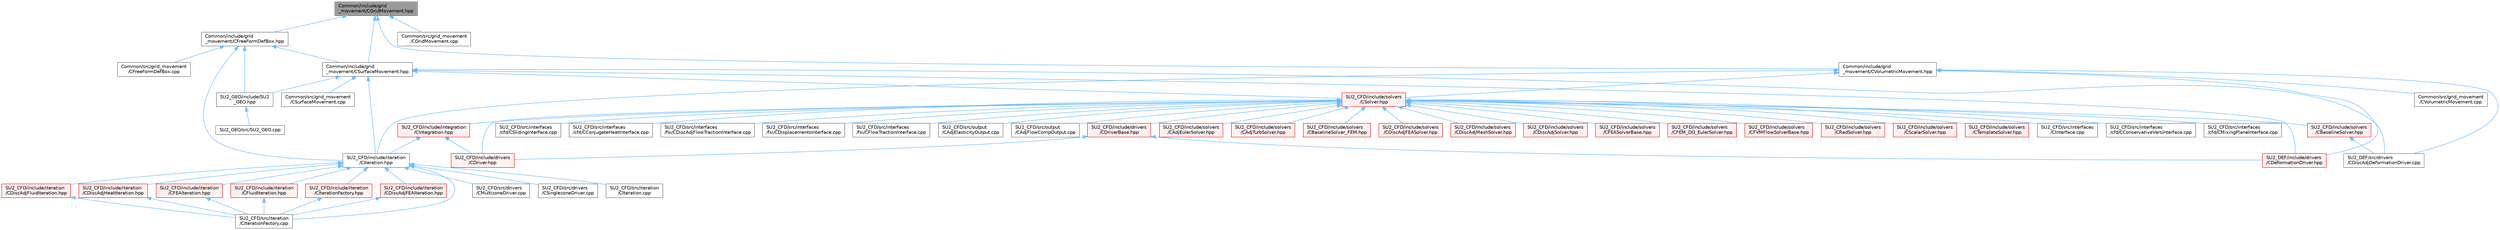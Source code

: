 digraph "Common/include/grid_movement/CGridMovement.hpp"
{
 // LATEX_PDF_SIZE
  bgcolor="transparent";
  edge [fontname=Helvetica,fontsize=10,labelfontname=Helvetica,labelfontsize=10];
  node [fontname=Helvetica,fontsize=10,shape=box,height=0.2,width=0.4];
  Node1 [id="Node000001",label="Common/include/grid\l_movement/CGridMovement.hpp",height=0.2,width=0.4,color="gray40", fillcolor="grey60", style="filled", fontcolor="black",tooltip="Headers of the CGridMovement class."];
  Node1 -> Node2 [id="edge1_Node000001_Node000002",dir="back",color="steelblue1",style="solid",tooltip=" "];
  Node2 [id="Node000002",label="Common/include/grid\l_movement/CFreeFormDefBox.hpp",height=0.2,width=0.4,color="grey40", fillcolor="white", style="filled",URL="$CFreeFormDefBox_8hpp.html",tooltip="Headers of the CFreeFormDefBox class."];
  Node2 -> Node3 [id="edge2_Node000002_Node000003",dir="back",color="steelblue1",style="solid",tooltip=" "];
  Node3 [id="Node000003",label="Common/include/grid\l_movement/CSurfaceMovement.hpp",height=0.2,width=0.4,color="grey40", fillcolor="white", style="filled",URL="$CSurfaceMovement_8hpp.html",tooltip="Headers of the CSurfaceMovement class."];
  Node3 -> Node4 [id="edge3_Node000003_Node000004",dir="back",color="steelblue1",style="solid",tooltip=" "];
  Node4 [id="Node000004",label="Common/src/grid_movement\l/CSurfaceMovement.cpp",height=0.2,width=0.4,color="grey40", fillcolor="white", style="filled",URL="$CSurfaceMovement_8cpp.html",tooltip="Subroutines for moving mesh surface elements."];
  Node3 -> Node5 [id="edge4_Node000003_Node000005",dir="back",color="steelblue1",style="solid",tooltip=" "];
  Node5 [id="Node000005",label="SU2_CFD/include/iteration\l/CIteration.hpp",height=0.2,width=0.4,color="grey40", fillcolor="white", style="filled",URL="$CIteration_8hpp.html",tooltip="Headers of the iteration classes used by SU2_CFD. Each CIteration class represents an available physi..."];
  Node5 -> Node6 [id="edge5_Node000005_Node000006",dir="back",color="steelblue1",style="solid",tooltip=" "];
  Node6 [id="Node000006",label="SU2_CFD/include/iteration\l/CDiscAdjFEAIteration.hpp",height=0.2,width=0.4,color="red", fillcolor="#FFF0F0", style="filled",URL="$CDiscAdjFEAIteration_8hpp.html",tooltip=" "];
  Node6 -> Node8 [id="edge6_Node000006_Node000008",dir="back",color="steelblue1",style="solid",tooltip=" "];
  Node8 [id="Node000008",label="SU2_CFD/src/iteration\l/CIterationFactory.cpp",height=0.2,width=0.4,color="grey40", fillcolor="white", style="filled",URL="$CIterationFactory_8cpp.html",tooltip=" "];
  Node5 -> Node9 [id="edge7_Node000005_Node000009",dir="back",color="steelblue1",style="solid",tooltip=" "];
  Node9 [id="Node000009",label="SU2_CFD/include/iteration\l/CDiscAdjFluidIteration.hpp",height=0.2,width=0.4,color="red", fillcolor="#FFF0F0", style="filled",URL="$CDiscAdjFluidIteration_8hpp.html",tooltip="Headers of the iteration classes used by SU2_CFD. Each CIteration class represents an available physi..."];
  Node9 -> Node8 [id="edge8_Node000009_Node000008",dir="back",color="steelblue1",style="solid",tooltip=" "];
  Node5 -> Node11 [id="edge9_Node000005_Node000011",dir="back",color="steelblue1",style="solid",tooltip=" "];
  Node11 [id="Node000011",label="SU2_CFD/include/iteration\l/CDiscAdjHeatIteration.hpp",height=0.2,width=0.4,color="red", fillcolor="#FFF0F0", style="filled",URL="$CDiscAdjHeatIteration_8hpp.html",tooltip="Headers of the iteration classes used by SU2_CFD. Each CIteration class represents an available physi..."];
  Node11 -> Node8 [id="edge10_Node000011_Node000008",dir="back",color="steelblue1",style="solid",tooltip=" "];
  Node5 -> Node13 [id="edge11_Node000005_Node000013",dir="back",color="steelblue1",style="solid",tooltip=" "];
  Node13 [id="Node000013",label="SU2_CFD/include/iteration\l/CFEAIteration.hpp",height=0.2,width=0.4,color="red", fillcolor="#FFF0F0", style="filled",URL="$CFEAIteration_8hpp.html",tooltip="Headers of the iteration classes used by SU2_CFD. Each CIteration class represents an available physi..."];
  Node13 -> Node8 [id="edge12_Node000013_Node000008",dir="back",color="steelblue1",style="solid",tooltip=" "];
  Node5 -> Node15 [id="edge13_Node000005_Node000015",dir="back",color="steelblue1",style="solid",tooltip=" "];
  Node15 [id="Node000015",label="SU2_CFD/include/iteration\l/CFluidIteration.hpp",height=0.2,width=0.4,color="red", fillcolor="#FFF0F0", style="filled",URL="$CFluidIteration_8hpp.html",tooltip=" "];
  Node15 -> Node8 [id="edge14_Node000015_Node000008",dir="back",color="steelblue1",style="solid",tooltip=" "];
  Node5 -> Node26 [id="edge15_Node000005_Node000026",dir="back",color="steelblue1",style="solid",tooltip=" "];
  Node26 [id="Node000026",label="SU2_CFD/include/iteration\l/CIterationFactory.hpp",height=0.2,width=0.4,color="red", fillcolor="#FFF0F0", style="filled",URL="$CIterationFactory_8hpp.html",tooltip="Headers of the iteration classes used by SU2_CFD. Each CIteration class represents an available physi..."];
  Node26 -> Node8 [id="edge16_Node000026_Node000008",dir="back",color="steelblue1",style="solid",tooltip=" "];
  Node5 -> Node29 [id="edge17_Node000005_Node000029",dir="back",color="steelblue1",style="solid",tooltip=" "];
  Node29 [id="Node000029",label="SU2_CFD/src/drivers\l/CMultizoneDriver.cpp",height=0.2,width=0.4,color="grey40", fillcolor="white", style="filled",URL="$CMultizoneDriver_8cpp.html",tooltip=" "];
  Node5 -> Node30 [id="edge18_Node000005_Node000030",dir="back",color="steelblue1",style="solid",tooltip=" "];
  Node30 [id="Node000030",label="SU2_CFD/src/drivers\l/CSinglezoneDriver.cpp",height=0.2,width=0.4,color="grey40", fillcolor="white", style="filled",URL="$CSinglezoneDriver_8cpp.html",tooltip=" "];
  Node5 -> Node31 [id="edge19_Node000005_Node000031",dir="back",color="steelblue1",style="solid",tooltip=" "];
  Node31 [id="Node000031",label="SU2_CFD/src/iteration\l/CIteration.cpp",height=0.2,width=0.4,color="grey40", fillcolor="white", style="filled",URL="$CIteration_8cpp.html",tooltip=" "];
  Node5 -> Node8 [id="edge20_Node000005_Node000008",dir="back",color="steelblue1",style="solid",tooltip=" "];
  Node3 -> Node32 [id="edge21_Node000003_Node000032",dir="back",color="steelblue1",style="solid",tooltip=" "];
  Node32 [id="Node000032",label="SU2_CFD/include/solvers\l/CSolver.hpp",height=0.2,width=0.4,color="red", fillcolor="#FFF0F0", style="filled",URL="$CSolver_8hpp.html",tooltip="Headers of the CSolver class which is inherited by all of the other solvers."];
  Node32 -> Node33 [id="edge22_Node000032_Node000033",dir="back",color="steelblue1",style="solid",tooltip=" "];
  Node33 [id="Node000033",label="SU2_CFD/include/drivers\l/CDriver.hpp",height=0.2,width=0.4,color="red", fillcolor="#FFF0F0", style="filled",URL="$CDriver_8hpp.html",tooltip="Headers of the main subroutines for driving single or multi-zone problems. The subroutines and functi..."];
  Node32 -> Node43 [id="edge23_Node000032_Node000043",dir="back",color="steelblue1",style="solid",tooltip=" "];
  Node43 [id="Node000043",label="SU2_CFD/include/drivers\l/CDriverBase.hpp",height=0.2,width=0.4,color="red", fillcolor="#FFF0F0", style="filled",URL="$CDriverBase_8hpp.html",tooltip="Base class for all drivers."];
  Node43 -> Node33 [id="edge24_Node000043_Node000033",dir="back",color="steelblue1",style="solid",tooltip=" "];
  Node43 -> Node45 [id="edge25_Node000043_Node000045",dir="back",color="steelblue1",style="solid",tooltip=" "];
  Node45 [id="Node000045",label="SU2_DEF/include/drivers\l/CDeformationDriver.hpp",height=0.2,width=0.4,color="red", fillcolor="#FFF0F0", style="filled",URL="$CDeformationDriver_8hpp.html",tooltip="Headers of the main subroutines for driving the mesh deformation."];
  Node32 -> Node51 [id="edge26_Node000032_Node000051",dir="back",color="steelblue1",style="solid",tooltip=" "];
  Node51 [id="Node000051",label="SU2_CFD/include/integration\l/CIntegration.hpp",height=0.2,width=0.4,color="red", fillcolor="#FFF0F0", style="filled",URL="$CIntegration_8hpp.html",tooltip="Declaration of the main routines to orchestrate space and time integration."];
  Node51 -> Node33 [id="edge27_Node000051_Node000033",dir="back",color="steelblue1",style="solid",tooltip=" "];
  Node51 -> Node5 [id="edge28_Node000051_Node000005",dir="back",color="steelblue1",style="solid",tooltip=" "];
  Node32 -> Node64 [id="edge29_Node000032_Node000064",dir="back",color="steelblue1",style="solid",tooltip=" "];
  Node64 [id="Node000064",label="SU2_CFD/include/solvers\l/CAdjEulerSolver.hpp",height=0.2,width=0.4,color="red", fillcolor="#FFF0F0", style="filled",URL="$CAdjEulerSolver_8hpp.html",tooltip="Headers of the CAdjEulerSolver class."];
  Node32 -> Node69 [id="edge30_Node000032_Node000069",dir="back",color="steelblue1",style="solid",tooltip=" "];
  Node69 [id="Node000069",label="SU2_CFD/include/solvers\l/CAdjTurbSolver.hpp",height=0.2,width=0.4,color="red", fillcolor="#FFF0F0", style="filled",URL="$CAdjTurbSolver_8hpp.html",tooltip="Headers of the CAdjTurbSolver class."];
  Node32 -> Node71 [id="edge31_Node000032_Node000071",dir="back",color="steelblue1",style="solid",tooltip=" "];
  Node71 [id="Node000071",label="SU2_CFD/include/solvers\l/CBaselineSolver.hpp",height=0.2,width=0.4,color="red", fillcolor="#FFF0F0", style="filled",URL="$CBaselineSolver_8hpp.html",tooltip=" "];
  Node71 -> Node49 [id="edge32_Node000071_Node000049",dir="back",color="steelblue1",style="solid",tooltip=" "];
  Node49 [id="Node000049",label="SU2_DEF/src/drivers\l/CDiscAdjDeformationDriver.cpp",height=0.2,width=0.4,color="grey40", fillcolor="white", style="filled",URL="$CDiscAdjDeformationDriver_8cpp.html",tooltip="Main subroutines for driving the projection of sensitivities."];
  Node32 -> Node75 [id="edge33_Node000032_Node000075",dir="back",color="steelblue1",style="solid",tooltip=" "];
  Node75 [id="Node000075",label="SU2_CFD/include/solvers\l/CBaselineSolver_FEM.hpp",height=0.2,width=0.4,color="red", fillcolor="#FFF0F0", style="filled",URL="$CBaselineSolver__FEM_8hpp.html",tooltip=" "];
  Node32 -> Node77 [id="edge34_Node000032_Node000077",dir="back",color="steelblue1",style="solid",tooltip=" "];
  Node77 [id="Node000077",label="SU2_CFD/include/solvers\l/CDiscAdjFEASolver.hpp",height=0.2,width=0.4,color="red", fillcolor="#FFF0F0", style="filled",URL="$CDiscAdjFEASolver_8hpp.html",tooltip="Headers of the CDiscAdjFEASolver class."];
  Node32 -> Node79 [id="edge35_Node000032_Node000079",dir="back",color="steelblue1",style="solid",tooltip=" "];
  Node79 [id="Node000079",label="SU2_CFD/include/solvers\l/CDiscAdjMeshSolver.hpp",height=0.2,width=0.4,color="red", fillcolor="#FFF0F0", style="filled",URL="$CDiscAdjMeshSolver_8hpp.html",tooltip=" "];
  Node32 -> Node81 [id="edge36_Node000032_Node000081",dir="back",color="steelblue1",style="solid",tooltip=" "];
  Node81 [id="Node000081",label="SU2_CFD/include/solvers\l/CDiscAdjSolver.hpp",height=0.2,width=0.4,color="red", fillcolor="#FFF0F0", style="filled",URL="$CDiscAdjSolver_8hpp.html",tooltip="Headers of the CDiscAdjSolver class."];
  Node32 -> Node83 [id="edge37_Node000032_Node000083",dir="back",color="steelblue1",style="solid",tooltip=" "];
  Node83 [id="Node000083",label="SU2_CFD/include/solvers\l/CFEASolverBase.hpp",height=0.2,width=0.4,color="red", fillcolor="#FFF0F0", style="filled",URL="$CFEASolverBase_8hpp.html",tooltip=" "];
  Node32 -> Node91 [id="edge38_Node000032_Node000091",dir="back",color="steelblue1",style="solid",tooltip=" "];
  Node91 [id="Node000091",label="SU2_CFD/include/solvers\l/CFEM_DG_EulerSolver.hpp",height=0.2,width=0.4,color="red", fillcolor="#FFF0F0", style="filled",URL="$CFEM__DG__EulerSolver_8hpp.html",tooltip="Headers of the CFEM_DG_EulerSolver class."];
  Node32 -> Node95 [id="edge39_Node000032_Node000095",dir="back",color="steelblue1",style="solid",tooltip=" "];
  Node95 [id="Node000095",label="SU2_CFD/include/solvers\l/CFVMFlowSolverBase.hpp",height=0.2,width=0.4,color="red", fillcolor="#FFF0F0", style="filled",URL="$CFVMFlowSolverBase_8hpp.html",tooltip="Base class template for all FVM flow solvers."];
  Node32 -> Node109 [id="edge40_Node000032_Node000109",dir="back",color="steelblue1",style="solid",tooltip=" "];
  Node109 [id="Node000109",label="SU2_CFD/include/solvers\l/CRadSolver.hpp",height=0.2,width=0.4,color="red", fillcolor="#FFF0F0", style="filled",URL="$CRadSolver_8hpp.html",tooltip="Declaration and inlines of the class to compute a generic radiation solver."];
  Node32 -> Node113 [id="edge41_Node000032_Node000113",dir="back",color="steelblue1",style="solid",tooltip=" "];
  Node113 [id="Node000113",label="SU2_CFD/include/solvers\l/CScalarSolver.hpp",height=0.2,width=0.4,color="red", fillcolor="#FFF0F0", style="filled",URL="$CScalarSolver_8hpp.html",tooltip="Headers of the CScalarSolver class."];
  Node32 -> Node129 [id="edge42_Node000032_Node000129",dir="back",color="steelblue1",style="solid",tooltip=" "];
  Node129 [id="Node000129",label="SU2_CFD/include/solvers\l/CTemplateSolver.hpp",height=0.2,width=0.4,color="red", fillcolor="#FFF0F0", style="filled",URL="$CTemplateSolver_8hpp.html",tooltip="Headers of the CTemplateSolver class."];
  Node32 -> Node131 [id="edge43_Node000032_Node000131",dir="back",color="steelblue1",style="solid",tooltip=" "];
  Node131 [id="Node000131",label="SU2_CFD/src/interfaces\l/CInterface.cpp",height=0.2,width=0.4,color="grey40", fillcolor="white", style="filled",URL="$CInterface_8cpp.html",tooltip="Main subroutines for MPI transfer of information between zones."];
  Node32 -> Node132 [id="edge44_Node000032_Node000132",dir="back",color="steelblue1",style="solid",tooltip=" "];
  Node132 [id="Node000132",label="SU2_CFD/src/interfaces\l/cfd/CConservativeVarsInterface.cpp",height=0.2,width=0.4,color="grey40", fillcolor="white", style="filled",URL="$CConservativeVarsInterface_8cpp.html",tooltip="Declaration and inlines of the class to transfer conservative variables from a generic zone into anot..."];
  Node32 -> Node133 [id="edge45_Node000032_Node000133",dir="back",color="steelblue1",style="solid",tooltip=" "];
  Node133 [id="Node000133",label="SU2_CFD/src/interfaces\l/cfd/CMixingPlaneInterface.cpp",height=0.2,width=0.4,color="grey40", fillcolor="white", style="filled",URL="$CMixingPlaneInterface_8cpp.html",tooltip="Declaration and inlines of the class to transfer average variables needed for MixingPlane computation..."];
  Node32 -> Node134 [id="edge46_Node000032_Node000134",dir="back",color="steelblue1",style="solid",tooltip=" "];
  Node134 [id="Node000134",label="SU2_CFD/src/interfaces\l/cfd/CSlidingInterface.cpp",height=0.2,width=0.4,color="grey40", fillcolor="white", style="filled",URL="$CSlidingInterface_8cpp.html",tooltip="Declaration and inlines of the class to transfer conservative variables from a generic zone into anot..."];
  Node32 -> Node135 [id="edge47_Node000032_Node000135",dir="back",color="steelblue1",style="solid",tooltip=" "];
  Node135 [id="Node000135",label="SU2_CFD/src/interfaces\l/cht/CConjugateHeatInterface.cpp",height=0.2,width=0.4,color="grey40", fillcolor="white", style="filled",URL="$CConjugateHeatInterface_8cpp.html",tooltip="Declaration and inlines of the class to transfer temperature and heatflux density for conjugate heat ..."];
  Node32 -> Node136 [id="edge48_Node000032_Node000136",dir="back",color="steelblue1",style="solid",tooltip=" "];
  Node136 [id="Node000136",label="SU2_CFD/src/interfaces\l/fsi/CDiscAdjFlowTractionInterface.cpp",height=0.2,width=0.4,color="grey40", fillcolor="white", style="filled",URL="$CDiscAdjFlowTractionInterface_8cpp.html",tooltip="Declaration and inlines of the class to transfer flow tractions from a fluid zone into a structural z..."];
  Node32 -> Node137 [id="edge49_Node000032_Node000137",dir="back",color="steelblue1",style="solid",tooltip=" "];
  Node137 [id="Node000137",label="SU2_CFD/src/interfaces\l/fsi/CDisplacementsInterface.cpp",height=0.2,width=0.4,color="grey40", fillcolor="white", style="filled",URL="$CDisplacementsInterface_8cpp.html",tooltip="Main subroutines for transferring boundary displacements."];
  Node32 -> Node138 [id="edge50_Node000032_Node000138",dir="back",color="steelblue1",style="solid",tooltip=" "];
  Node138 [id="Node000138",label="SU2_CFD/src/interfaces\l/fsi/CFlowTractionInterface.cpp",height=0.2,width=0.4,color="grey40", fillcolor="white", style="filled",URL="$CFlowTractionInterface_8cpp.html",tooltip="Declaration and inlines of the class to transfer flow tractions from a fluid zone into a structural z..."];
  Node32 -> Node139 [id="edge51_Node000032_Node000139",dir="back",color="steelblue1",style="solid",tooltip=" "];
  Node139 [id="Node000139",label="SU2_CFD/src/output\l/CAdjElasticityOutput.cpp",height=0.2,width=0.4,color="grey40", fillcolor="white", style="filled",URL="$CAdjElasticityOutput_8cpp.html",tooltip="Main subroutines for elasticity discrete adjoint output."];
  Node32 -> Node140 [id="edge52_Node000032_Node000140",dir="back",color="steelblue1",style="solid",tooltip=" "];
  Node140 [id="Node000140",label="SU2_CFD/src/output\l/CAdjFlowCompOutput.cpp",height=0.2,width=0.4,color="grey40", fillcolor="white", style="filled",URL="$CAdjFlowCompOutput_8cpp.html",tooltip="Main subroutines for flow discrete adjoint output."];
  Node3 -> Node45 [id="edge53_Node000003_Node000045",dir="back",color="steelblue1",style="solid",tooltip=" "];
  Node3 -> Node49 [id="edge54_Node000003_Node000049",dir="back",color="steelblue1",style="solid",tooltip=" "];
  Node3 -> Node154 [id="edge55_Node000003_Node000154",dir="back",color="steelblue1",style="solid",tooltip=" "];
  Node154 [id="Node000154",label="SU2_GEO/include/SU2\l_GEO.hpp",height=0.2,width=0.4,color="grey40", fillcolor="white", style="filled",URL="$SU2__GEO_8hpp.html",tooltip="Headers of the main subroutines of the code SU2_GEO. The subroutines and functions are in the SU2_GEO..."];
  Node154 -> Node155 [id="edge56_Node000154_Node000155",dir="back",color="steelblue1",style="solid",tooltip=" "];
  Node155 [id="Node000155",label="SU2_GEO/src/SU2_GEO.cpp",height=0.2,width=0.4,color="grey40", fillcolor="white", style="filled",URL="$SU2__GEO_8cpp.html",tooltip="Main file of the Geometry Definition Code (SU2_GEO)."];
  Node2 -> Node156 [id="edge57_Node000002_Node000156",dir="back",color="steelblue1",style="solid",tooltip=" "];
  Node156 [id="Node000156",label="Common/src/grid_movement\l/CFreeFormDefBox.cpp",height=0.2,width=0.4,color="grey40", fillcolor="white", style="filled",URL="$CFreeFormDefBox_8cpp.html",tooltip="Subroutines for handling Free-Form Deformation Boxes."];
  Node2 -> Node5 [id="edge58_Node000002_Node000005",dir="back",color="steelblue1",style="solid",tooltip=" "];
  Node2 -> Node154 [id="edge59_Node000002_Node000154",dir="back",color="steelblue1",style="solid",tooltip=" "];
  Node1 -> Node3 [id="edge60_Node000001_Node000003",dir="back",color="steelblue1",style="solid",tooltip=" "];
  Node1 -> Node157 [id="edge61_Node000001_Node000157",dir="back",color="steelblue1",style="solid",tooltip=" "];
  Node157 [id="Node000157",label="Common/include/grid\l_movement/CVolumetricMovement.hpp",height=0.2,width=0.4,color="grey40", fillcolor="white", style="filled",URL="$CVolumetricMovement_8hpp.html",tooltip="Headers of the CVolumetricMovement class."];
  Node157 -> Node158 [id="edge62_Node000157_Node000158",dir="back",color="steelblue1",style="solid",tooltip=" "];
  Node158 [id="Node000158",label="Common/src/grid_movement\l/CVolumetricMovement.cpp",height=0.2,width=0.4,color="grey40", fillcolor="white", style="filled",URL="$CVolumetricMovement_8cpp.html",tooltip="Subroutines for moving mesh volume elements."];
  Node157 -> Node5 [id="edge63_Node000157_Node000005",dir="back",color="steelblue1",style="solid",tooltip=" "];
  Node157 -> Node32 [id="edge64_Node000157_Node000032",dir="back",color="steelblue1",style="solid",tooltip=" "];
  Node157 -> Node45 [id="edge65_Node000157_Node000045",dir="back",color="steelblue1",style="solid",tooltip=" "];
  Node157 -> Node49 [id="edge66_Node000157_Node000049",dir="back",color="steelblue1",style="solid",tooltip=" "];
  Node1 -> Node159 [id="edge67_Node000001_Node000159",dir="back",color="steelblue1",style="solid",tooltip=" "];
  Node159 [id="Node000159",label="Common/src/grid_movement\l/CGridMovement.cpp",height=0.2,width=0.4,color="grey40", fillcolor="white", style="filled",URL="$CGridMovement_8cpp.html",tooltip="Parent class for grid movement classes."];
}
